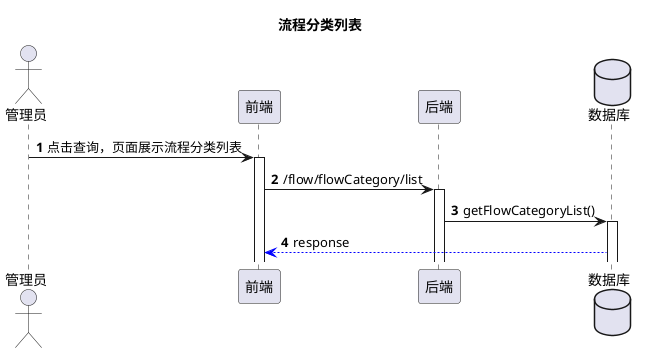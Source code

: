 @startuml
'https://plantuml.com/sequence-diagram
title 流程分类列表
actor 管理员
participant 前端
participant 后端
database 数据库
autonumber

管理员 -> 前端: 点击查询，页面展示流程分类列表
activate 前端
前端 -> 后端: /flow/flowCategory/list
activate 后端
后端 -> 数据库: getFlowCategoryList()
activate 数据库
数据库 --[#blue]> 前端: response
@enduml
1.用户发起流程分类列表请求
2.前端向后端请求/flow/flowCategory/list，参数：流程分类名称、流程分类编码
3.后端调用getFlowCategoryList()，查询表zz_flow_category数据，参数：流程分类名称、流程分类编码
4.后端向前端返回流程分类列表数据
